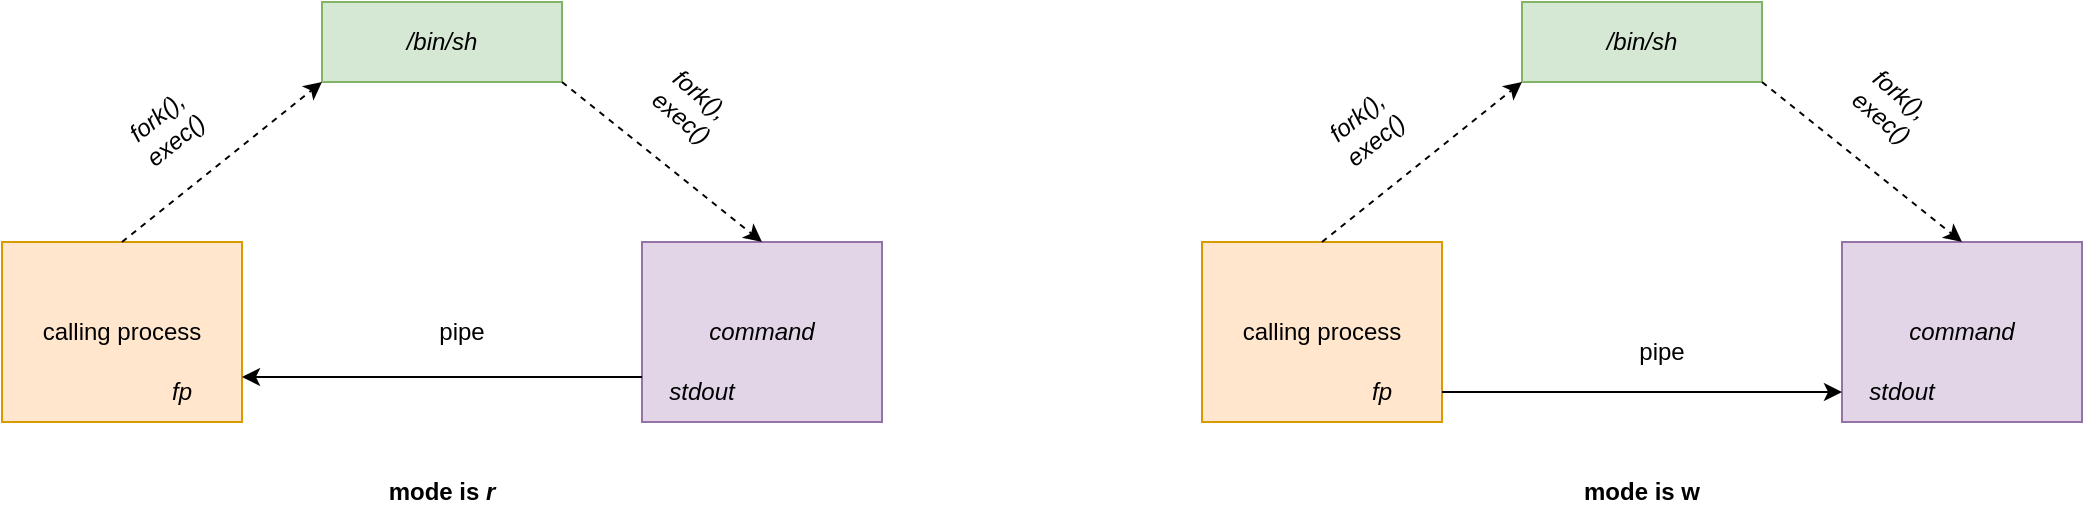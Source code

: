 <mxfile version="27.0.6">
  <diagram name="Page-1" id="7ayj2I0rk5W9dbh292fg">
    <mxGraphModel dx="1426" dy="790" grid="1" gridSize="10" guides="1" tooltips="1" connect="1" arrows="1" fold="1" page="1" pageScale="1" pageWidth="850" pageHeight="1100" math="0" shadow="0">
      <root>
        <mxCell id="0" />
        <mxCell id="1" parent="0" />
        <mxCell id="MxzqCdwi-qSanjnbXT9f-1" value="calling process" style="rounded=0;whiteSpace=wrap;html=1;fillColor=#ffe6cc;strokeColor=#d79b00;" vertex="1" parent="1">
          <mxGeometry x="40" y="280" width="120" height="90" as="geometry" />
        </mxCell>
        <mxCell id="MxzqCdwi-qSanjnbXT9f-2" value="&lt;i&gt;/bin/sh&lt;/i&gt;" style="rounded=0;whiteSpace=wrap;html=1;fillColor=#d5e8d4;strokeColor=#82b366;" vertex="1" parent="1">
          <mxGeometry x="200" y="160" width="120" height="40" as="geometry" />
        </mxCell>
        <mxCell id="MxzqCdwi-qSanjnbXT9f-3" value="&lt;i&gt;command&lt;/i&gt;" style="rounded=0;whiteSpace=wrap;html=1;fillColor=#e1d5e7;strokeColor=#9673a6;" vertex="1" parent="1">
          <mxGeometry x="360" y="280" width="120" height="90" as="geometry" />
        </mxCell>
        <mxCell id="MxzqCdwi-qSanjnbXT9f-4" value="" style="endArrow=classic;html=1;rounded=0;exitX=0.5;exitY=0;exitDx=0;exitDy=0;entryX=0;entryY=1;entryDx=0;entryDy=0;dashed=1;" edge="1" parent="1" source="MxzqCdwi-qSanjnbXT9f-1" target="MxzqCdwi-qSanjnbXT9f-2">
          <mxGeometry width="50" height="50" relative="1" as="geometry">
            <mxPoint x="440" y="440" as="sourcePoint" />
            <mxPoint x="490" y="390" as="targetPoint" />
          </mxGeometry>
        </mxCell>
        <mxCell id="MxzqCdwi-qSanjnbXT9f-5" value="" style="endArrow=classic;html=1;rounded=0;exitX=1;exitY=1;exitDx=0;exitDy=0;entryX=0.5;entryY=0;entryDx=0;entryDy=0;dashed=1;" edge="1" parent="1" source="MxzqCdwi-qSanjnbXT9f-2" target="MxzqCdwi-qSanjnbXT9f-3">
          <mxGeometry width="50" height="50" relative="1" as="geometry">
            <mxPoint x="440" y="440" as="sourcePoint" />
            <mxPoint x="490" y="390" as="targetPoint" />
          </mxGeometry>
        </mxCell>
        <mxCell id="MxzqCdwi-qSanjnbXT9f-6" value="" style="endArrow=classic;html=1;rounded=0;entryX=1;entryY=0.75;entryDx=0;entryDy=0;exitX=0;exitY=0.75;exitDx=0;exitDy=0;" edge="1" parent="1" source="MxzqCdwi-qSanjnbXT9f-3" target="MxzqCdwi-qSanjnbXT9f-1">
          <mxGeometry width="50" height="50" relative="1" as="geometry">
            <mxPoint x="440" y="440" as="sourcePoint" />
            <mxPoint x="490" y="390" as="targetPoint" />
          </mxGeometry>
        </mxCell>
        <mxCell id="MxzqCdwi-qSanjnbXT9f-7" value="&lt;i&gt;stdout&lt;/i&gt;" style="text;html=1;align=center;verticalAlign=middle;whiteSpace=wrap;rounded=0;" vertex="1" parent="1">
          <mxGeometry x="360" y="340" width="60" height="30" as="geometry" />
        </mxCell>
        <mxCell id="MxzqCdwi-qSanjnbXT9f-8" value="&lt;i&gt;fp&lt;/i&gt;" style="text;html=1;align=center;verticalAlign=middle;whiteSpace=wrap;rounded=0;" vertex="1" parent="1">
          <mxGeometry x="100" y="340" width="60" height="30" as="geometry" />
        </mxCell>
        <mxCell id="MxzqCdwi-qSanjnbXT9f-9" value="&lt;i&gt;fork(),&lt;br&gt;exec()&lt;/i&gt;" style="text;html=1;align=center;verticalAlign=middle;whiteSpace=wrap;rounded=0;rotation=-39;" vertex="1" parent="1">
          <mxGeometry x="86.97" y="201.47" width="70" height="43.15" as="geometry" />
        </mxCell>
        <mxCell id="MxzqCdwi-qSanjnbXT9f-10" value="&lt;i&gt;fork(),&lt;br&gt;exec()&lt;/i&gt;" style="text;html=1;align=center;verticalAlign=middle;whiteSpace=wrap;rounded=0;rotation=40;" vertex="1" parent="1">
          <mxGeometry x="349.998" y="189.998" width="70" height="43.15" as="geometry" />
        </mxCell>
        <mxCell id="MxzqCdwi-qSanjnbXT9f-11" value="pipe" style="text;html=1;align=center;verticalAlign=middle;whiteSpace=wrap;rounded=0;" vertex="1" parent="1">
          <mxGeometry x="240" y="310" width="60" height="30" as="geometry" />
        </mxCell>
        <mxCell id="MxzqCdwi-qSanjnbXT9f-12" value="calling process" style="rounded=0;whiteSpace=wrap;html=1;fillColor=#ffe6cc;strokeColor=#d79b00;" vertex="1" parent="1">
          <mxGeometry x="640" y="280" width="120" height="90" as="geometry" />
        </mxCell>
        <mxCell id="MxzqCdwi-qSanjnbXT9f-13" value="&lt;i&gt;/bin/sh&lt;/i&gt;" style="rounded=0;whiteSpace=wrap;html=1;fillColor=#d5e8d4;strokeColor=#82b366;" vertex="1" parent="1">
          <mxGeometry x="800" y="160" width="120" height="40" as="geometry" />
        </mxCell>
        <mxCell id="MxzqCdwi-qSanjnbXT9f-14" value="&lt;i&gt;command&lt;/i&gt;" style="rounded=0;whiteSpace=wrap;html=1;fillColor=#e1d5e7;strokeColor=#9673a6;" vertex="1" parent="1">
          <mxGeometry x="960" y="280" width="120" height="90" as="geometry" />
        </mxCell>
        <mxCell id="MxzqCdwi-qSanjnbXT9f-15" value="" style="endArrow=classic;html=1;rounded=0;exitX=0.5;exitY=0;exitDx=0;exitDy=0;entryX=0;entryY=1;entryDx=0;entryDy=0;dashed=1;" edge="1" parent="1" source="MxzqCdwi-qSanjnbXT9f-12" target="MxzqCdwi-qSanjnbXT9f-13">
          <mxGeometry width="50" height="50" relative="1" as="geometry">
            <mxPoint x="1040" y="440" as="sourcePoint" />
            <mxPoint x="1090" y="390" as="targetPoint" />
          </mxGeometry>
        </mxCell>
        <mxCell id="MxzqCdwi-qSanjnbXT9f-16" value="" style="endArrow=classic;html=1;rounded=0;exitX=1;exitY=1;exitDx=0;exitDy=0;entryX=0.5;entryY=0;entryDx=0;entryDy=0;dashed=1;" edge="1" parent="1" source="MxzqCdwi-qSanjnbXT9f-13" target="MxzqCdwi-qSanjnbXT9f-14">
          <mxGeometry width="50" height="50" relative="1" as="geometry">
            <mxPoint x="1040" y="440" as="sourcePoint" />
            <mxPoint x="1090" y="390" as="targetPoint" />
          </mxGeometry>
        </mxCell>
        <mxCell id="MxzqCdwi-qSanjnbXT9f-18" value="&lt;i&gt;stdout&lt;/i&gt;" style="text;html=1;align=center;verticalAlign=middle;whiteSpace=wrap;rounded=0;" vertex="1" parent="1">
          <mxGeometry x="960" y="340" width="60" height="30" as="geometry" />
        </mxCell>
        <mxCell id="MxzqCdwi-qSanjnbXT9f-19" value="&lt;i&gt;fp&lt;/i&gt;" style="text;html=1;align=center;verticalAlign=middle;whiteSpace=wrap;rounded=0;" vertex="1" parent="1">
          <mxGeometry x="700" y="340" width="60" height="30" as="geometry" />
        </mxCell>
        <mxCell id="MxzqCdwi-qSanjnbXT9f-20" value="&lt;i&gt;fork(),&lt;br&gt;exec()&lt;/i&gt;" style="text;html=1;align=center;verticalAlign=middle;whiteSpace=wrap;rounded=0;rotation=-39;" vertex="1" parent="1">
          <mxGeometry x="686.97" y="201.47" width="70" height="43.15" as="geometry" />
        </mxCell>
        <mxCell id="MxzqCdwi-qSanjnbXT9f-21" value="&lt;i&gt;fork(),&lt;br&gt;exec()&lt;/i&gt;" style="text;html=1;align=center;verticalAlign=middle;whiteSpace=wrap;rounded=0;rotation=40;" vertex="1" parent="1">
          <mxGeometry x="949.998" y="189.998" width="70" height="43.15" as="geometry" />
        </mxCell>
        <mxCell id="MxzqCdwi-qSanjnbXT9f-22" value="pipe" style="text;html=1;align=center;verticalAlign=middle;whiteSpace=wrap;rounded=0;" vertex="1" parent="1">
          <mxGeometry x="840" y="320" width="60" height="30" as="geometry" />
        </mxCell>
        <mxCell id="MxzqCdwi-qSanjnbXT9f-23" value="" style="endArrow=classic;html=1;rounded=0;entryX=0;entryY=0.5;entryDx=0;entryDy=0;exitX=1;exitY=0.5;exitDx=0;exitDy=0;" edge="1" parent="1" source="MxzqCdwi-qSanjnbXT9f-19" target="MxzqCdwi-qSanjnbXT9f-18">
          <mxGeometry width="50" height="50" relative="1" as="geometry">
            <mxPoint x="600" y="440" as="sourcePoint" />
            <mxPoint x="650" y="390" as="targetPoint" />
          </mxGeometry>
        </mxCell>
        <mxCell id="MxzqCdwi-qSanjnbXT9f-24" value="&lt;b&gt;mode is &lt;i&gt;r&lt;/i&gt;&lt;/b&gt;" style="text;html=1;align=center;verticalAlign=middle;whiteSpace=wrap;rounded=0;" vertex="1" parent="1">
          <mxGeometry x="230" y="390" width="60" height="30" as="geometry" />
        </mxCell>
        <mxCell id="MxzqCdwi-qSanjnbXT9f-25" value="&lt;b&gt;mode is&amp;nbsp;w&lt;/b&gt;" style="text;html=1;align=center;verticalAlign=middle;whiteSpace=wrap;rounded=0;" vertex="1" parent="1">
          <mxGeometry x="830" y="390" width="60" height="30" as="geometry" />
        </mxCell>
      </root>
    </mxGraphModel>
  </diagram>
</mxfile>
